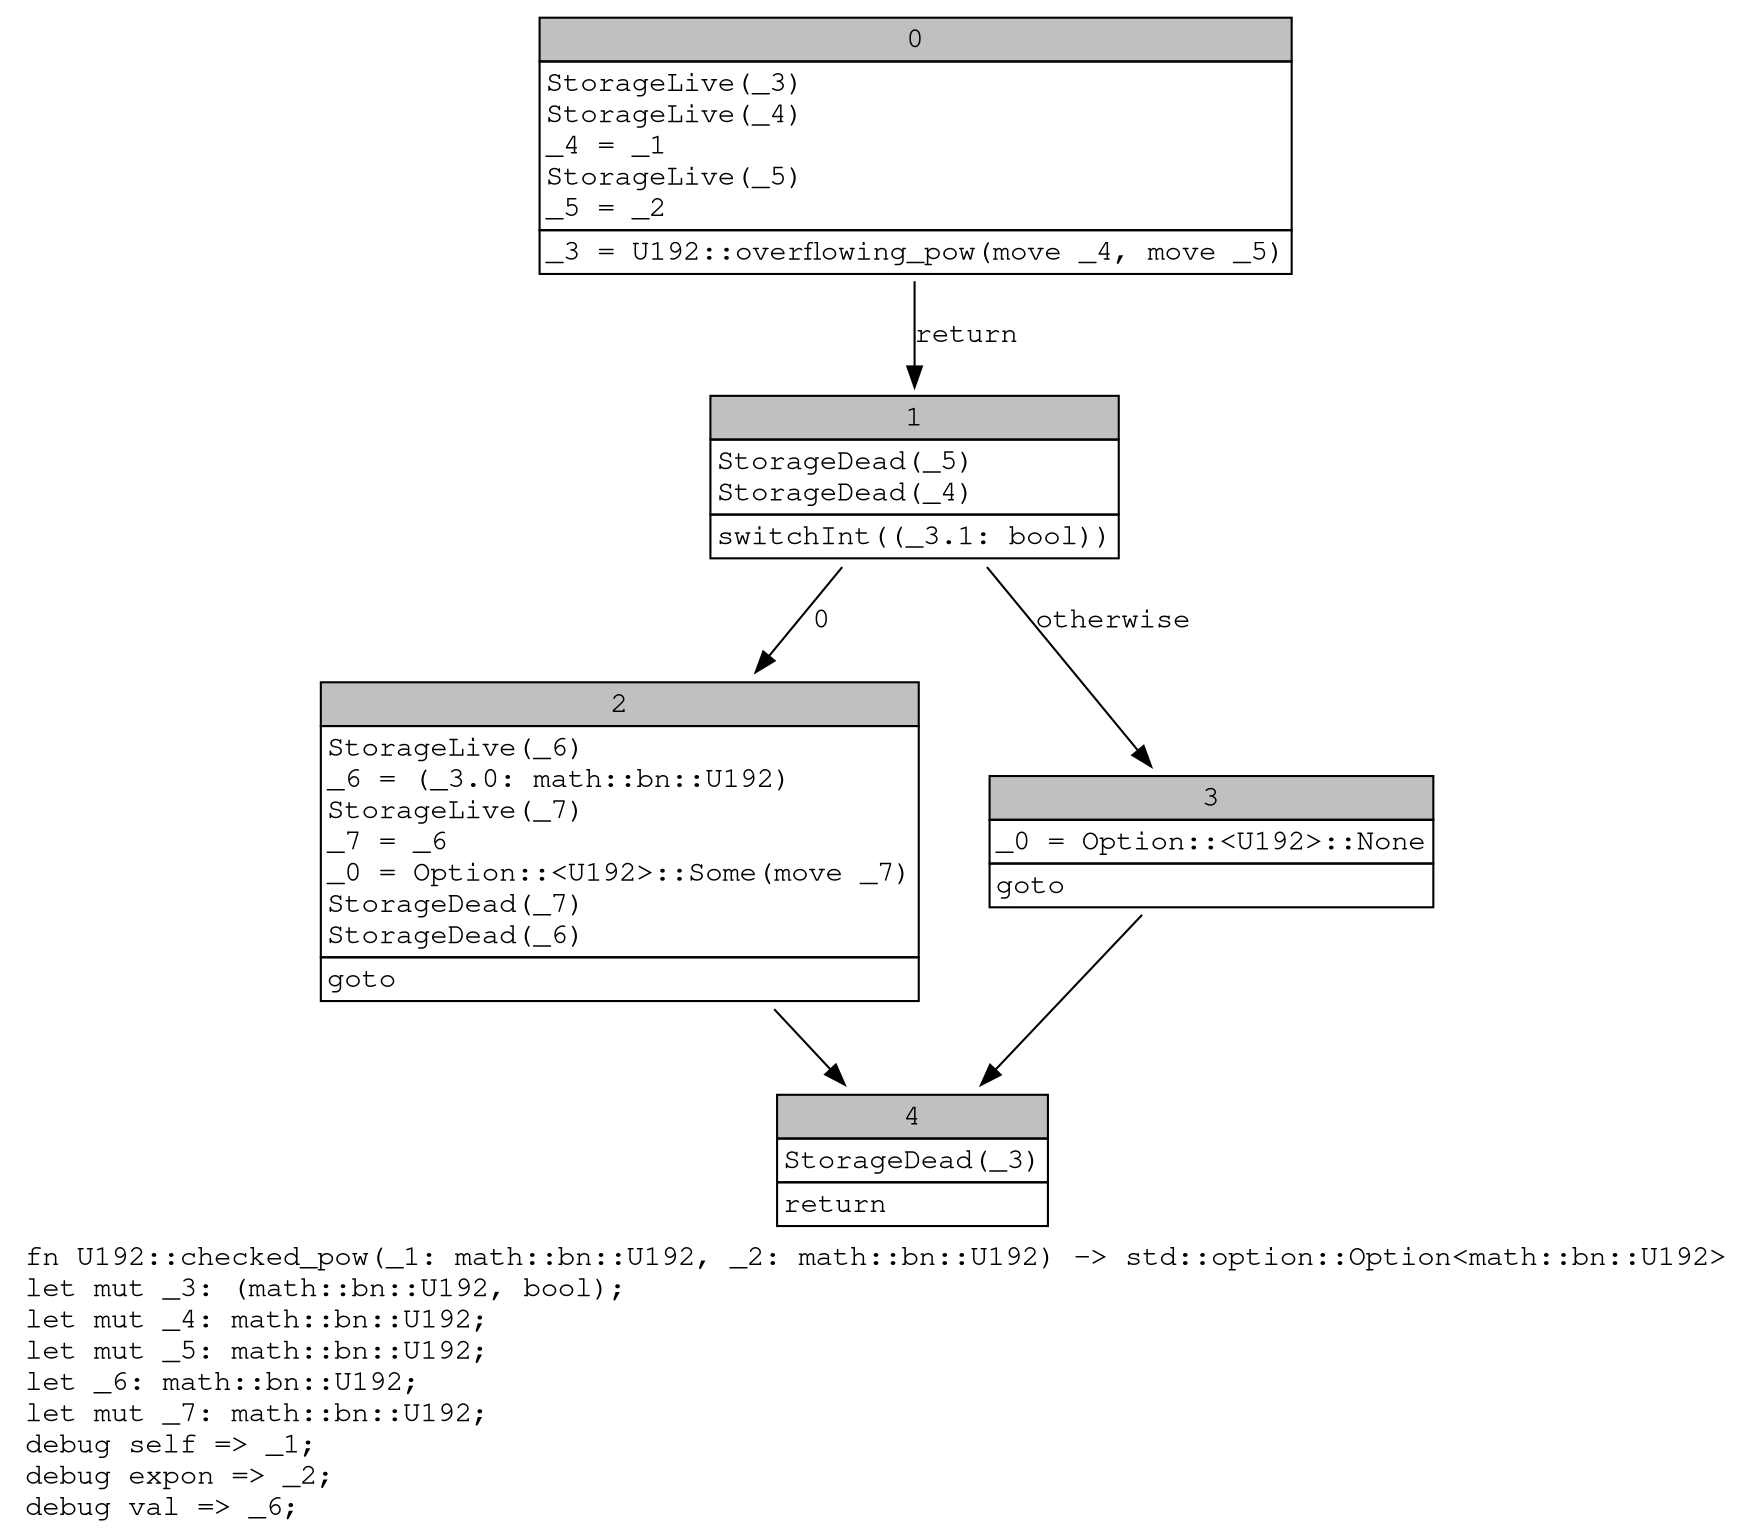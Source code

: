 digraph Mir_0_14517 {
    graph [fontname="Courier, monospace"];
    node [fontname="Courier, monospace"];
    edge [fontname="Courier, monospace"];
    label=<fn U192::checked_pow(_1: math::bn::U192, _2: math::bn::U192) -&gt; std::option::Option&lt;math::bn::U192&gt;<br align="left"/>let mut _3: (math::bn::U192, bool);<br align="left"/>let mut _4: math::bn::U192;<br align="left"/>let mut _5: math::bn::U192;<br align="left"/>let _6: math::bn::U192;<br align="left"/>let mut _7: math::bn::U192;<br align="left"/>debug self =&gt; _1;<br align="left"/>debug expon =&gt; _2;<br align="left"/>debug val =&gt; _6;<br align="left"/>>;
    bb0__0_14517 [shape="none", label=<<table border="0" cellborder="1" cellspacing="0"><tr><td bgcolor="gray" align="center" colspan="1">0</td></tr><tr><td align="left" balign="left">StorageLive(_3)<br/>StorageLive(_4)<br/>_4 = _1<br/>StorageLive(_5)<br/>_5 = _2<br/></td></tr><tr><td align="left">_3 = U192::overflowing_pow(move _4, move _5)</td></tr></table>>];
    bb1__0_14517 [shape="none", label=<<table border="0" cellborder="1" cellspacing="0"><tr><td bgcolor="gray" align="center" colspan="1">1</td></tr><tr><td align="left" balign="left">StorageDead(_5)<br/>StorageDead(_4)<br/></td></tr><tr><td align="left">switchInt((_3.1: bool))</td></tr></table>>];
    bb2__0_14517 [shape="none", label=<<table border="0" cellborder="1" cellspacing="0"><tr><td bgcolor="gray" align="center" colspan="1">2</td></tr><tr><td align="left" balign="left">StorageLive(_6)<br/>_6 = (_3.0: math::bn::U192)<br/>StorageLive(_7)<br/>_7 = _6<br/>_0 = Option::&lt;U192&gt;::Some(move _7)<br/>StorageDead(_7)<br/>StorageDead(_6)<br/></td></tr><tr><td align="left">goto</td></tr></table>>];
    bb3__0_14517 [shape="none", label=<<table border="0" cellborder="1" cellspacing="0"><tr><td bgcolor="gray" align="center" colspan="1">3</td></tr><tr><td align="left" balign="left">_0 = Option::&lt;U192&gt;::None<br/></td></tr><tr><td align="left">goto</td></tr></table>>];
    bb4__0_14517 [shape="none", label=<<table border="0" cellborder="1" cellspacing="0"><tr><td bgcolor="gray" align="center" colspan="1">4</td></tr><tr><td align="left" balign="left">StorageDead(_3)<br/></td></tr><tr><td align="left">return</td></tr></table>>];
    bb0__0_14517 -> bb1__0_14517 [label="return"];
    bb1__0_14517 -> bb2__0_14517 [label="0"];
    bb1__0_14517 -> bb3__0_14517 [label="otherwise"];
    bb2__0_14517 -> bb4__0_14517 [label=""];
    bb3__0_14517 -> bb4__0_14517 [label=""];
}
